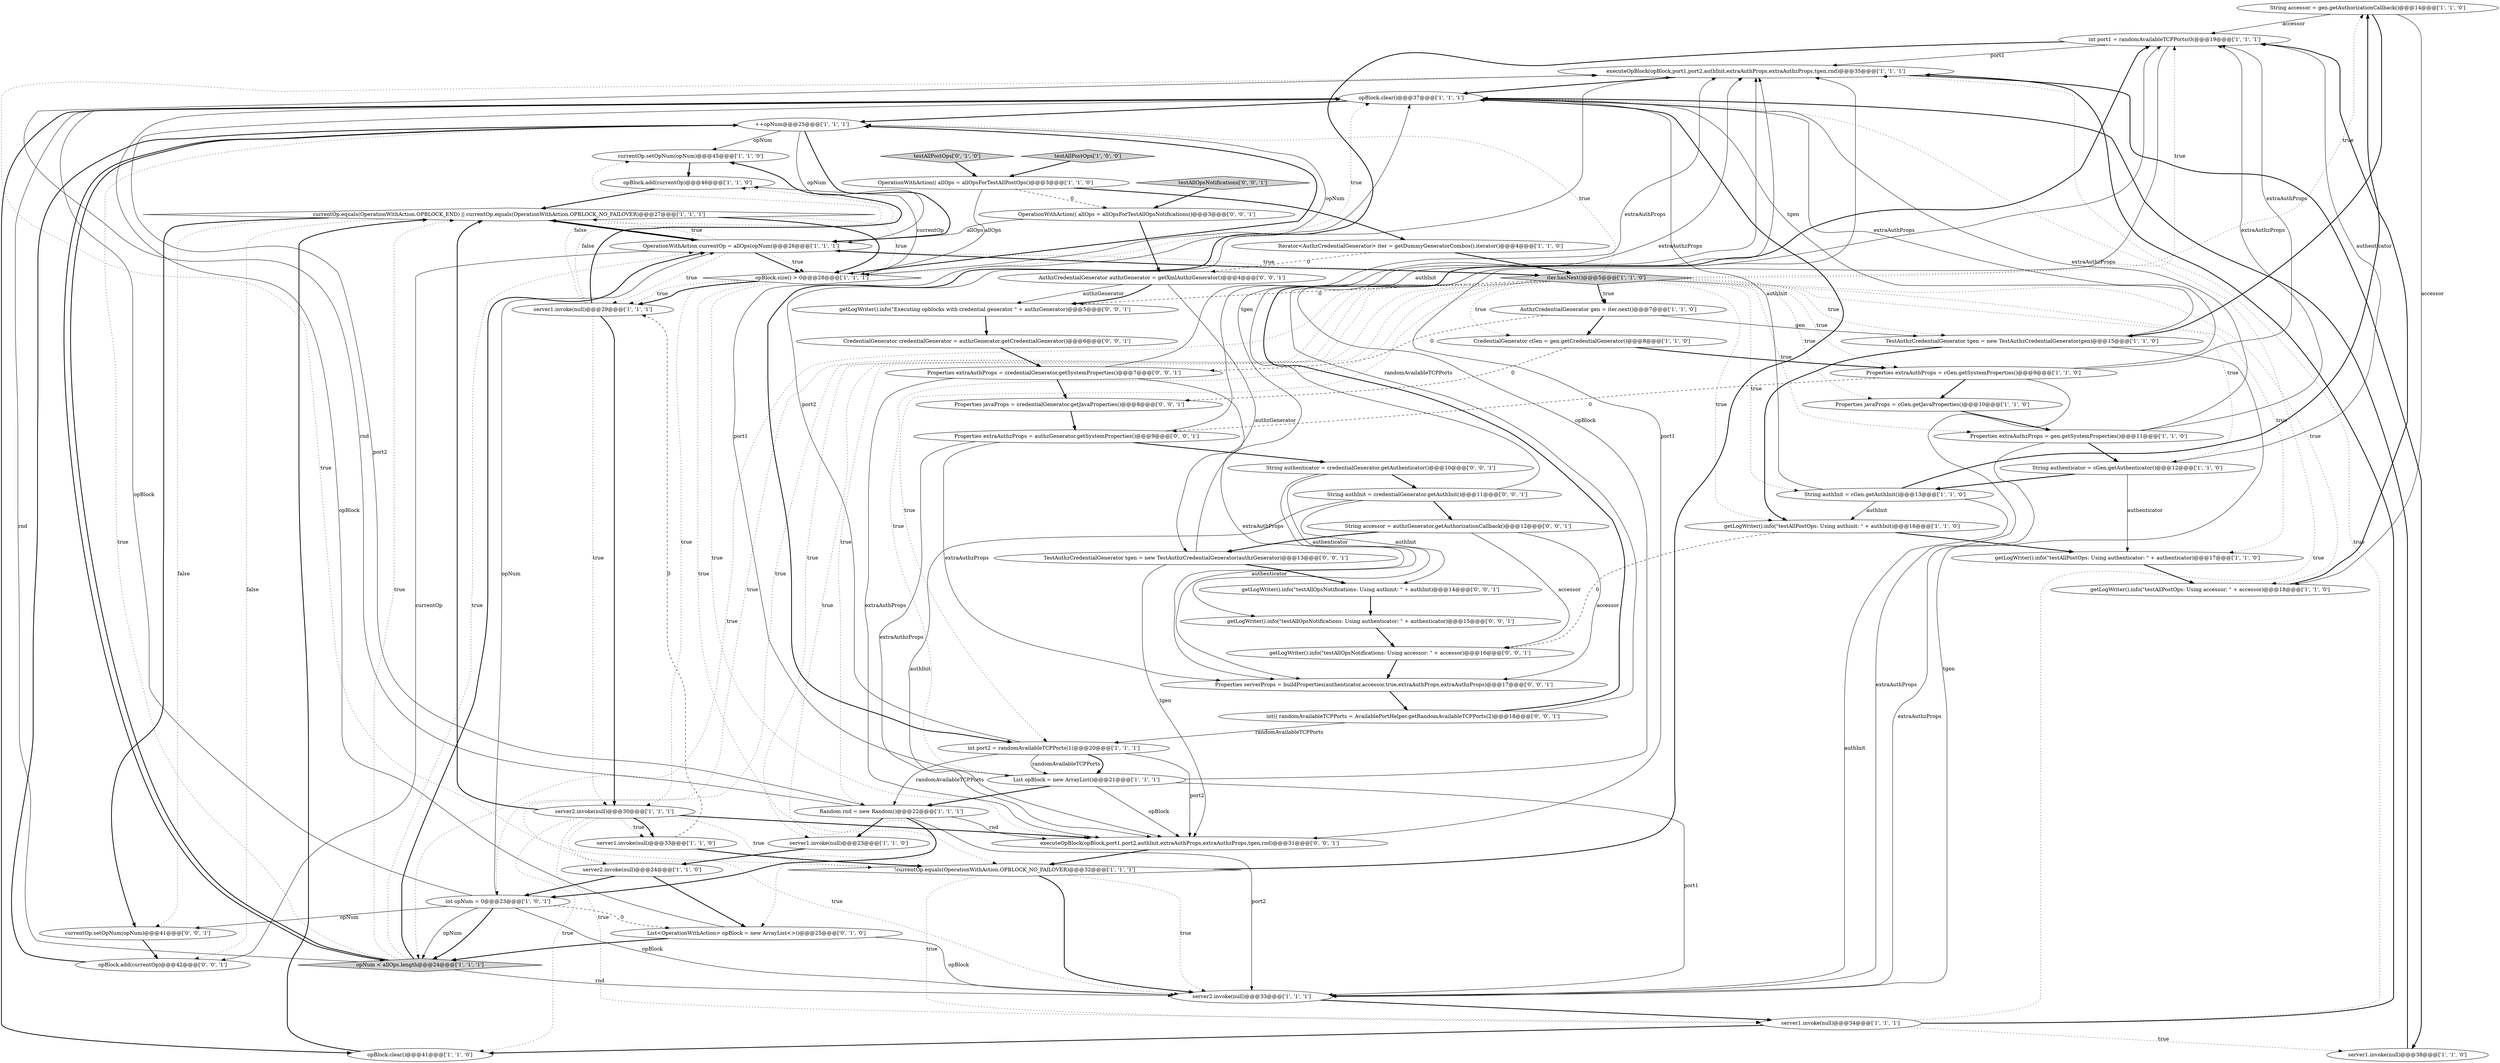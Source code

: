 digraph {
0 [style = filled, label = "String accessor = gen.getAuthorizationCallback()@@@14@@@['1', '1', '0']", fillcolor = white, shape = ellipse image = "AAA0AAABBB1BBB"];
30 [style = filled, label = "opBlock.clear()@@@37@@@['1', '1', '1']", fillcolor = white, shape = ellipse image = "AAA0AAABBB1BBB"];
15 [style = filled, label = "CredentialGenerator cGen = gen.getCredentialGenerator()@@@8@@@['1', '1', '0']", fillcolor = white, shape = ellipse image = "AAA0AAABBB1BBB"];
1 [style = filled, label = "server1.invoke(null)@@@38@@@['1', '1', '0']", fillcolor = white, shape = ellipse image = "AAA0AAABBB1BBB"];
56 [style = filled, label = "testAllOpsNotifications['0', '0', '1']", fillcolor = lightgray, shape = diamond image = "AAA0AAABBB3BBB"];
18 [style = filled, label = "int port1 = randomAvailableTCPPorts(0(@@@19@@@['1', '1', '1']", fillcolor = white, shape = ellipse image = "AAA0AAABBB1BBB"];
9 [style = filled, label = "server1.invoke(null)@@@29@@@['1', '1', '1']", fillcolor = white, shape = ellipse image = "AAA0AAABBB1BBB"];
54 [style = filled, label = "int(( randomAvailableTCPPorts = AvailablePortHelper.getRandomAvailableTCPPorts(2)@@@18@@@['0', '0', '1']", fillcolor = white, shape = ellipse image = "AAA0AAABBB3BBB"];
38 [style = filled, label = "++opNum@@@25@@@['1', '1', '1']", fillcolor = white, shape = ellipse image = "AAA0AAABBB1BBB"];
48 [style = filled, label = "getLogWriter().info(\"Executing opblocks with credential generator \" + authzGenerator)@@@5@@@['0', '0', '1']", fillcolor = white, shape = ellipse image = "AAA0AAABBB3BBB"];
10 [style = filled, label = "getLogWriter().info(\"testAllPostOps: Using authenticator: \" + authenticator)@@@17@@@['1', '1', '0']", fillcolor = white, shape = ellipse image = "AAA0AAABBB1BBB"];
12 [style = filled, label = "String authenticator = cGen.getAuthenticator()@@@12@@@['1', '1', '0']", fillcolor = white, shape = ellipse image = "AAA0AAABBB1BBB"];
42 [style = filled, label = "Properties serverProps = buildProperties(authenticator,accessor,true,extraAuthProps,extraAuthzProps)@@@17@@@['0', '0', '1']", fillcolor = white, shape = ellipse image = "AAA0AAABBB3BBB"];
45 [style = filled, label = "String authenticator = credentialGenerator.getAuthenticator()@@@10@@@['0', '0', '1']", fillcolor = white, shape = ellipse image = "AAA0AAABBB3BBB"];
49 [style = filled, label = "String authInit = credentialGenerator.getAuthInit()@@@11@@@['0', '0', '1']", fillcolor = white, shape = ellipse image = "AAA0AAABBB3BBB"];
32 [style = filled, label = "TestAuthzCredentialGenerator tgen = new TestAuthzCredentialGenerator(gen)@@@15@@@['1', '1', '0']", fillcolor = white, shape = ellipse image = "AAA0AAABBB1BBB"];
25 [style = filled, label = "Properties extraAuthProps = cGen.getSystemProperties()@@@9@@@['1', '1', '0']", fillcolor = white, shape = ellipse image = "AAA0AAABBB1BBB"];
24 [style = filled, label = "OperationWithAction(( allOps = allOpsForTestAllPostOps()@@@3@@@['1', '1', '0']", fillcolor = white, shape = ellipse image = "AAA0AAABBB1BBB"];
4 [style = filled, label = "int opNum = 0@@@23@@@['1', '0', '1']", fillcolor = white, shape = ellipse image = "AAA0AAABBB1BBB"];
50 [style = filled, label = "Properties extraAuthzProps = authzGenerator.getSystemProperties()@@@9@@@['0', '0', '1']", fillcolor = white, shape = ellipse image = "AAA0AAABBB3BBB"];
27 [style = filled, label = "server1.invoke(null)@@@33@@@['1', '1', '0']", fillcolor = white, shape = ellipse image = "AAA0AAABBB1BBB"];
51 [style = filled, label = "OperationWithAction(( allOps = allOpsForTestAllOpsNotifications()@@@3@@@['0', '0', '1']", fillcolor = white, shape = ellipse image = "AAA0AAABBB3BBB"];
3 [style = filled, label = "getLogWriter().info(\"testAllPostOps: Using authinit: \" + authInit)@@@16@@@['1', '1', '0']", fillcolor = white, shape = ellipse image = "AAA0AAABBB1BBB"];
13 [style = filled, label = "executeOpBlock(opBlock,port1,port2,authInit,extraAuthProps,extraAuthzProps,tgen,rnd)@@@35@@@['1', '1', '1']", fillcolor = white, shape = ellipse image = "AAA0AAABBB1BBB"];
29 [style = filled, label = "currentOp.equals(OperationWithAction.OPBLOCK_END) || currentOp.equals(OperationWithAction.OPBLOCK_NO_FAILOVER)@@@27@@@['1', '1', '1']", fillcolor = white, shape = diamond image = "AAA0AAABBB1BBB"];
26 [style = filled, label = "testAllPostOps['1', '0', '0']", fillcolor = lightgray, shape = diamond image = "AAA0AAABBB1BBB"];
22 [style = filled, label = "Properties extraAuthzProps = gen.getSystemProperties()@@@11@@@['1', '1', '0']", fillcolor = white, shape = ellipse image = "AAA0AAABBB1BBB"];
58 [style = filled, label = "getLogWriter().info(\"testAllOpsNotifications: Using accessor: \" + accessor)@@@16@@@['0', '0', '1']", fillcolor = white, shape = ellipse image = "AAA0AAABBB3BBB"];
61 [style = filled, label = "Properties javaProps = credentialGenerator.getJavaProperties()@@@8@@@['0', '0', '1']", fillcolor = white, shape = ellipse image = "AAA0AAABBB3BBB"];
17 [style = filled, label = "currentOp.setOpNum(opNum)@@@45@@@['1', '1', '0']", fillcolor = white, shape = ellipse image = "AAA0AAABBB1BBB"];
16 [style = filled, label = "Iterator<AuthzCredentialGenerator> iter = getDummyGeneratorCombos().iterator()@@@4@@@['1', '1', '0']", fillcolor = white, shape = ellipse image = "AAA0AAABBB1BBB"];
59 [style = filled, label = "CredentialGenerator credentialGenerator = authzGenerator.getCredentialGenerator()@@@6@@@['0', '0', '1']", fillcolor = white, shape = ellipse image = "AAA0AAABBB3BBB"];
21 [style = filled, label = "Properties javaProps = cGen.getJavaProperties()@@@10@@@['1', '1', '0']", fillcolor = white, shape = ellipse image = "AAA0AAABBB1BBB"];
14 [style = filled, label = "opBlock.add(currentOp)@@@46@@@['1', '1', '0']", fillcolor = white, shape = ellipse image = "AAA0AAABBB1BBB"];
39 [style = filled, label = "opBlock.size() > 0@@@28@@@['1', '1', '1']", fillcolor = white, shape = diamond image = "AAA0AAABBB1BBB"];
55 [style = filled, label = "getLogWriter().info(\"testAllOpsNotifications: Using authenticator: \" + authenticator)@@@15@@@['0', '0', '1']", fillcolor = white, shape = ellipse image = "AAA0AAABBB3BBB"];
11 [style = filled, label = "iter.hasNext()@@@5@@@['1', '1', '0']", fillcolor = lightgray, shape = diamond image = "AAA0AAABBB1BBB"];
34 [style = filled, label = "server2.invoke(null)@@@33@@@['1', '1', '1']", fillcolor = white, shape = ellipse image = "AAA0AAABBB1BBB"];
41 [style = filled, label = "testAllPostOps['0', '1', '0']", fillcolor = lightgray, shape = diamond image = "AAA0AAABBB2BBB"];
6 [style = filled, label = "server1.invoke(null)@@@34@@@['1', '1', '1']", fillcolor = white, shape = ellipse image = "AAA0AAABBB1BBB"];
44 [style = filled, label = "String accessor = authzGenerator.getAuthorizationCallback()@@@12@@@['0', '0', '1']", fillcolor = white, shape = ellipse image = "AAA0AAABBB3BBB"];
31 [style = filled, label = "AuthzCredentialGenerator gen = iter.next()@@@7@@@['1', '1', '0']", fillcolor = white, shape = ellipse image = "AAA0AAABBB1BBB"];
52 [style = filled, label = "AuthzCredentialGenerator authzGenerator = getXmlAuthzGenerator()@@@4@@@['0', '0', '1']", fillcolor = white, shape = ellipse image = "AAA0AAABBB3BBB"];
8 [style = filled, label = "String authInit = cGen.getAuthInit()@@@13@@@['1', '1', '0']", fillcolor = white, shape = ellipse image = "AAA0AAABBB1BBB"];
37 [style = filled, label = "server2.invoke(null)@@@30@@@['1', '1', '1']", fillcolor = white, shape = ellipse image = "AAA0AAABBB1BBB"];
57 [style = filled, label = "currentOp.setOpNum(opNum)@@@41@@@['0', '0', '1']", fillcolor = white, shape = ellipse image = "AAA0AAABBB3BBB"];
40 [style = filled, label = "List<OperationWithAction> opBlock = new ArrayList<>()@@@25@@@['0', '1', '0']", fillcolor = white, shape = ellipse image = "AAA1AAABBB2BBB"];
20 [style = filled, label = "opNum < allOps.length@@@24@@@['1', '1', '1']", fillcolor = lightgray, shape = diamond image = "AAA0AAABBB1BBB"];
5 [style = filled, label = "opBlock.clear()@@@41@@@['1', '1', '0']", fillcolor = white, shape = ellipse image = "AAA0AAABBB1BBB"];
28 [style = filled, label = "server1.invoke(null)@@@23@@@['1', '1', '0']", fillcolor = white, shape = ellipse image = "AAA0AAABBB1BBB"];
19 [style = filled, label = "!currentOp.equals(OperationWithAction.OPBLOCK_NO_FAILOVER)@@@32@@@['1', '1', '1']", fillcolor = white, shape = diamond image = "AAA0AAABBB1BBB"];
33 [style = filled, label = "Random rnd = new Random()@@@22@@@['1', '1', '1']", fillcolor = white, shape = ellipse image = "AAA0AAABBB1BBB"];
35 [style = filled, label = "server2.invoke(null)@@@24@@@['1', '1', '0']", fillcolor = white, shape = ellipse image = "AAA0AAABBB1BBB"];
36 [style = filled, label = "List opBlock = new ArrayList()@@@21@@@['1', '1', '1']", fillcolor = white, shape = ellipse image = "AAA0AAABBB1BBB"];
43 [style = filled, label = "opBlock.add(currentOp)@@@42@@@['0', '0', '1']", fillcolor = white, shape = ellipse image = "AAA0AAABBB3BBB"];
2 [style = filled, label = "OperationWithAction currentOp = allOps(opNum(@@@26@@@['1', '1', '1']", fillcolor = white, shape = ellipse image = "AAA0AAABBB1BBB"];
53 [style = filled, label = "getLogWriter().info(\"testAllOpsNotifications: Using authinit: \" + authInit)@@@14@@@['0', '0', '1']", fillcolor = white, shape = ellipse image = "AAA0AAABBB3BBB"];
46 [style = filled, label = "executeOpBlock(opBlock,port1,port2,authInit,extraAuthProps,extraAuthzProps,tgen,rnd)@@@31@@@['0', '0', '1']", fillcolor = white, shape = ellipse image = "AAA0AAABBB3BBB"];
47 [style = filled, label = "TestAuthzCredentialGenerator tgen = new TestAuthzCredentialGenerator(authzGenerator)@@@13@@@['0', '0', '1']", fillcolor = white, shape = ellipse image = "AAA0AAABBB3BBB"];
23 [style = filled, label = "getLogWriter().info(\"testAllPostOps: Using accessor: \" + accessor)@@@18@@@['1', '1', '0']", fillcolor = white, shape = ellipse image = "AAA0AAABBB1BBB"];
60 [style = filled, label = "Properties extraAuthProps = credentialGenerator.getSystemProperties()@@@7@@@['0', '0', '1']", fillcolor = white, shape = ellipse image = "AAA0AAABBB3BBB"];
7 [style = filled, label = "int port2 = randomAvailableTCPPorts(1(@@@20@@@['1', '1', '1']", fillcolor = white, shape = ellipse image = "AAA0AAABBB1BBB"];
8->34 [style = solid, label="authInit"];
11->23 [style = dotted, label="true"];
3->10 [style = bold, label=""];
60->61 [style = bold, label=""];
39->14 [style = solid, label="currentOp"];
27->9 [style = dashed, label="0"];
33->4 [style = bold, label=""];
53->55 [style = bold, label=""];
21->22 [style = bold, label=""];
10->23 [style = bold, label=""];
35->4 [style = bold, label=""];
47->46 [style = solid, label="tgen"];
55->58 [style = bold, label=""];
32->34 [style = solid, label="tgen"];
4->34 [style = solid, label="opBlock"];
25->18 [style = solid, label="extraAuthProps"];
0->18 [style = solid, label="accessor"];
11->40 [style = dotted, label="true"];
39->19 [style = dotted, label="true"];
51->52 [style = bold, label=""];
30->38 [style = bold, label=""];
39->30 [style = dotted, label="true"];
22->34 [style = solid, label="extraAuthzProps"];
17->14 [style = bold, label=""];
49->13 [style = solid, label="authInit"];
11->21 [style = dotted, label="true"];
8->3 [style = solid, label="authInit"];
37->5 [style = dotted, label="true"];
29->57 [style = bold, label=""];
7->46 [style = solid, label="port2"];
49->46 [style = solid, label="authInit"];
7->36 [style = bold, label=""];
14->29 [style = bold, label=""];
9->37 [style = dotted, label="true"];
8->30 [style = solid, label="authInit"];
20->34 [style = solid, label="rnd"];
29->39 [style = dotted, label="true"];
2->29 [style = bold, label=""];
9->17 [style = bold, label=""];
12->18 [style = solid, label="authenticator"];
1->30 [style = bold, label=""];
6->5 [style = bold, label=""];
5->29 [style = bold, label=""];
22->18 [style = solid, label="extraAuthzProps"];
12->10 [style = solid, label="authenticator"];
13->1 [style = bold, label=""];
18->46 [style = solid, label="port1"];
11->4 [style = dotted, label="true"];
2->29 [style = dotted, label="true"];
27->19 [style = bold, label=""];
18->13 [style = solid, label="port1"];
20->2 [style = bold, label=""];
15->25 [style = bold, label=""];
36->34 [style = solid, label="port1"];
25->50 [style = dashed, label="0"];
11->38 [style = dotted, label="true"];
60->42 [style = solid, label="extraAuthProps"];
38->2 [style = solid, label="opNum"];
50->42 [style = solid, label="extraAuthzProps"];
7->13 [style = solid, label="port2"];
35->40 [style = bold, label=""];
26->24 [style = bold, label=""];
4->57 [style = solid, label="opNum"];
52->48 [style = solid, label="authzGenerator"];
51->2 [style = solid, label="allOps"];
11->10 [style = dotted, label="true"];
22->30 [style = solid, label="extraAuthzProps"];
11->31 [style = bold, label=""];
60->13 [style = solid, label="extraAuthProps"];
11->12 [style = dotted, label="true"];
41->24 [style = bold, label=""];
42->54 [style = bold, label=""];
40->30 [style = solid, label="opBlock"];
33->13 [style = solid, label="rnd"];
37->19 [style = dotted, label="true"];
38->17 [style = solid, label="opNum"];
20->38 [style = dotted, label="true"];
20->29 [style = dotted, label="true"];
29->43 [style = dotted, label="false"];
11->36 [style = dotted, label="true"];
25->21 [style = bold, label=""];
9->14 [style = dotted, label="false"];
58->42 [style = bold, label=""];
54->18 [style = bold, label=""];
46->19 [style = bold, label=""];
44->58 [style = solid, label="accessor"];
23->18 [style = bold, label=""];
50->46 [style = solid, label="extraAuthzProps"];
7->33 [style = solid, label="randomAvailableTCPPorts"];
37->27 [style = dotted, label="true"];
49->44 [style = bold, label=""];
11->32 [style = dotted, label="true"];
31->15 [style = bold, label=""];
33->34 [style = solid, label="port2"];
9->17 [style = dotted, label="false"];
39->46 [style = dotted, label="true"];
11->33 [style = dotted, label="true"];
11->35 [style = dotted, label="true"];
31->60 [style = dashed, label="0"];
37->34 [style = dotted, label="true"];
11->48 [style = dashed, label="0"];
52->47 [style = solid, label="authzGenerator"];
9->37 [style = bold, label=""];
54->7 [style = solid, label="randomAvailableTCPPorts"];
11->3 [style = dotted, label="true"];
24->51 [style = dashed, label="0"];
56->51 [style = bold, label=""];
11->2 [style = dotted, label="true"];
3->58 [style = dashed, label="0"];
54->18 [style = solid, label="randomAvailableTCPPorts"];
2->39 [style = bold, label=""];
8->0 [style = bold, label=""];
7->36 [style = solid, label="randomAvailableTCPPorts"];
34->6 [style = bold, label=""];
29->2 [style = bold, label=""];
6->30 [style = dotted, label="true"];
24->39 [style = solid, label="allOps"];
16->52 [style = dashed, label="0"];
6->1 [style = dotted, label="true"];
11->7 [style = dotted, label="true"];
19->34 [style = bold, label=""];
48->59 [style = bold, label=""];
36->46 [style = solid, label="opBlock"];
6->13 [style = dotted, label="true"];
2->43 [style = solid, label="currentOp"];
37->29 [style = bold, label=""];
29->57 [style = dotted, label="false"];
24->16 [style = bold, label=""];
44->47 [style = bold, label=""];
45->42 [style = solid, label="authenticator"];
33->46 [style = solid, label="rnd"];
39->9 [style = bold, label=""];
52->48 [style = bold, label=""];
11->20 [style = dotted, label="true"];
11->15 [style = dotted, label="true"];
36->33 [style = bold, label=""];
45->55 [style = solid, label="authenticator"];
0->23 [style = solid, label="accessor"];
37->46 [style = bold, label=""];
50->45 [style = bold, label=""];
20->30 [style = solid, label="rnd"];
22->12 [style = bold, label=""];
19->6 [style = dotted, label="true"];
50->13 [style = solid, label="extraAuthzProps"];
16->11 [style = bold, label=""];
12->8 [style = bold, label=""];
39->9 [style = dotted, label="true"];
31->32 [style = solid, label="gen"];
61->50 [style = bold, label=""];
18->7 [style = bold, label=""];
57->43 [style = bold, label=""];
49->53 [style = solid, label="authInit"];
32->30 [style = solid, label="tgen"];
40->34 [style = solid, label="opBlock"];
28->35 [style = bold, label=""];
19->13 [style = dotted, label="true"];
13->30 [style = bold, label=""];
60->46 [style = solid, label="extraAuthProps"];
36->13 [style = solid, label="opBlock"];
0->32 [style = bold, label=""];
19->30 [style = bold, label=""];
20->2 [style = dotted, label="true"];
47->13 [style = solid, label="tgen"];
4->2 [style = solid, label="opNum"];
2->11 [style = bold, label=""];
15->61 [style = dashed, label="0"];
59->60 [style = bold, label=""];
37->27 [style = bold, label=""];
25->30 [style = solid, label="extraAuthProps"];
2->9 [style = dotted, label="true"];
39->38 [style = bold, label=""];
38->2 [style = bold, label=""];
47->53 [style = bold, label=""];
6->13 [style = bold, label=""];
11->0 [style = dotted, label="true"];
11->28 [style = dotted, label="true"];
4->30 [style = solid, label="opBlock"];
4->20 [style = bold, label=""];
33->28 [style = bold, label=""];
45->49 [style = bold, label=""];
36->30 [style = solid, label="port1"];
11->31 [style = dotted, label="true"];
25->34 [style = solid, label="extraAuthProps"];
11->8 [style = dotted, label="true"];
4->40 [style = dashed, label="0"];
44->42 [style = solid, label="accessor"];
29->39 [style = bold, label=""];
38->39 [style = solid, label="opNum"];
30->5 [style = bold, label=""];
32->3 [style = bold, label=""];
11->18 [style = dotted, label="true"];
37->6 [style = dotted, label="true"];
20->38 [style = bold, label=""];
11->25 [style = dotted, label="true"];
33->30 [style = solid, label="port2"];
39->37 [style = dotted, label="true"];
4->20 [style = solid, label="opNum"];
38->20 [style = bold, label=""];
11->22 [style = dotted, label="true"];
40->20 [style = bold, label=""];
43->38 [style = bold, label=""];
19->34 [style = dotted, label="true"];
2->39 [style = dotted, label="true"];
}
